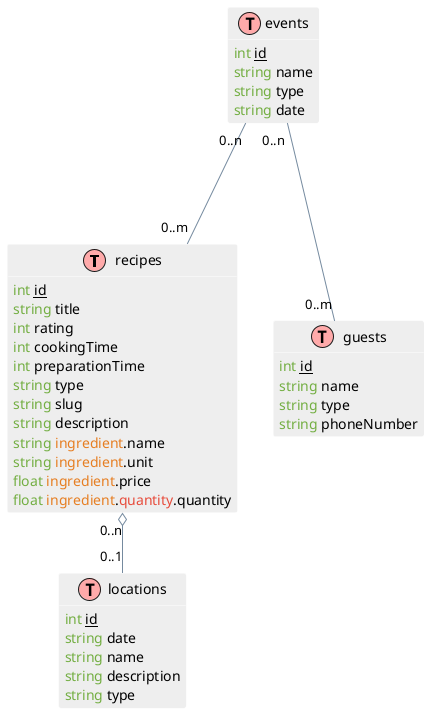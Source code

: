 @startuml

' Use http://www.planttext.com/planttext to compile

!define table(x) class x << (T,#FFAAAA) >>
!define primary_key(x) <u>x</u>
!define variableType(x) <font color="#73AE42">x</font>
!define embed(x) <font color="#e67e22">x</font>
!define embed2(x) <font color="#e74c3c">x</font>
hide methods
hide stereotypes

skinparam shadowing false
skinparam stereotypeCBackgroundColor #5B9BD5

skinparam note {
  BackgroundColor #73AE42
  BorderColor #6CA43E
  FontColor white
}

skinparam class {
  BackgroundColor #EEEEEE
  ArrowColor #758A9F
  BorderColor #FFFFFF
}

skinparam sequence {
  ArrowColor #6CA43E

  LifeLineBorderColor #6CA43E
  LifeLineBackgroundColor #73AE42

  ParticipantBorderColor #2E75B5
  ParticipantBackgroundColor #5B9BD5

  ActorBorderColor #2E75B5
  ActorBackgroundColor #5B9BD5

  BoxLineColor #A5A5A5
}

skinparam state {
  BackgroundColor #EEEEEE
  ArrowColor #758A9F
  BorderColor #9E9E9E
}

skinparam usecase {
  BackgroundColor #EEEEEE
  BorderColor #9E9E9E

  ArrowColor #6CA43E
  ActorBorderColor #6CA43E
}

skinparam component {
  BackgroundColor #EEEEEE
  ArrowColor #758A9F
  BorderColor #9E9E9E
}

skinparam node {
  BackgroundColor #FFFFFF
  ArrowColor #758A9F
  BorderColor #9E9E9E
}

skinparam database {
  BackgroundColor #EEEEEE
  ArrowColor #758A9F
  BorderColor #9E9E9E
}

table(recipes) {
  variableType(int) primary_key(id)
  variableType(string) title
  variableType(int) rating
  variableType(int) cookingTime
  variableType(int) preparationTime
  variableType(string) type
  variableType(string) slug
  variableType(string) description
  variableType(string) embed(ingredient).name
  variableType(string) embed(ingredient).unit
  variableType(float) embed(ingredient).price
  variableType(float) embed(ingredient).embed2(quantity).quantity
}

table(locations) {
  variableType(int) primary_key(id)
  variableType(string) date
  variableType(string) name
  variableType(string) description
  variableType(string) type
}

table(guests) {
  variableType(int) primary_key(id)
  variableType(string) name
  variableType(string) type
  variableType(string) phoneNumber
}

table(events) {
  variableType(int) primary_key(id)
  variableType(string) name
  variableType(string) type
  variableType(string) date
}

recipes "0..n" o-- "0..1" locations
events "0..n " --- "0..m" guests
events "0..n" --- "0..m " recipes

@enduml